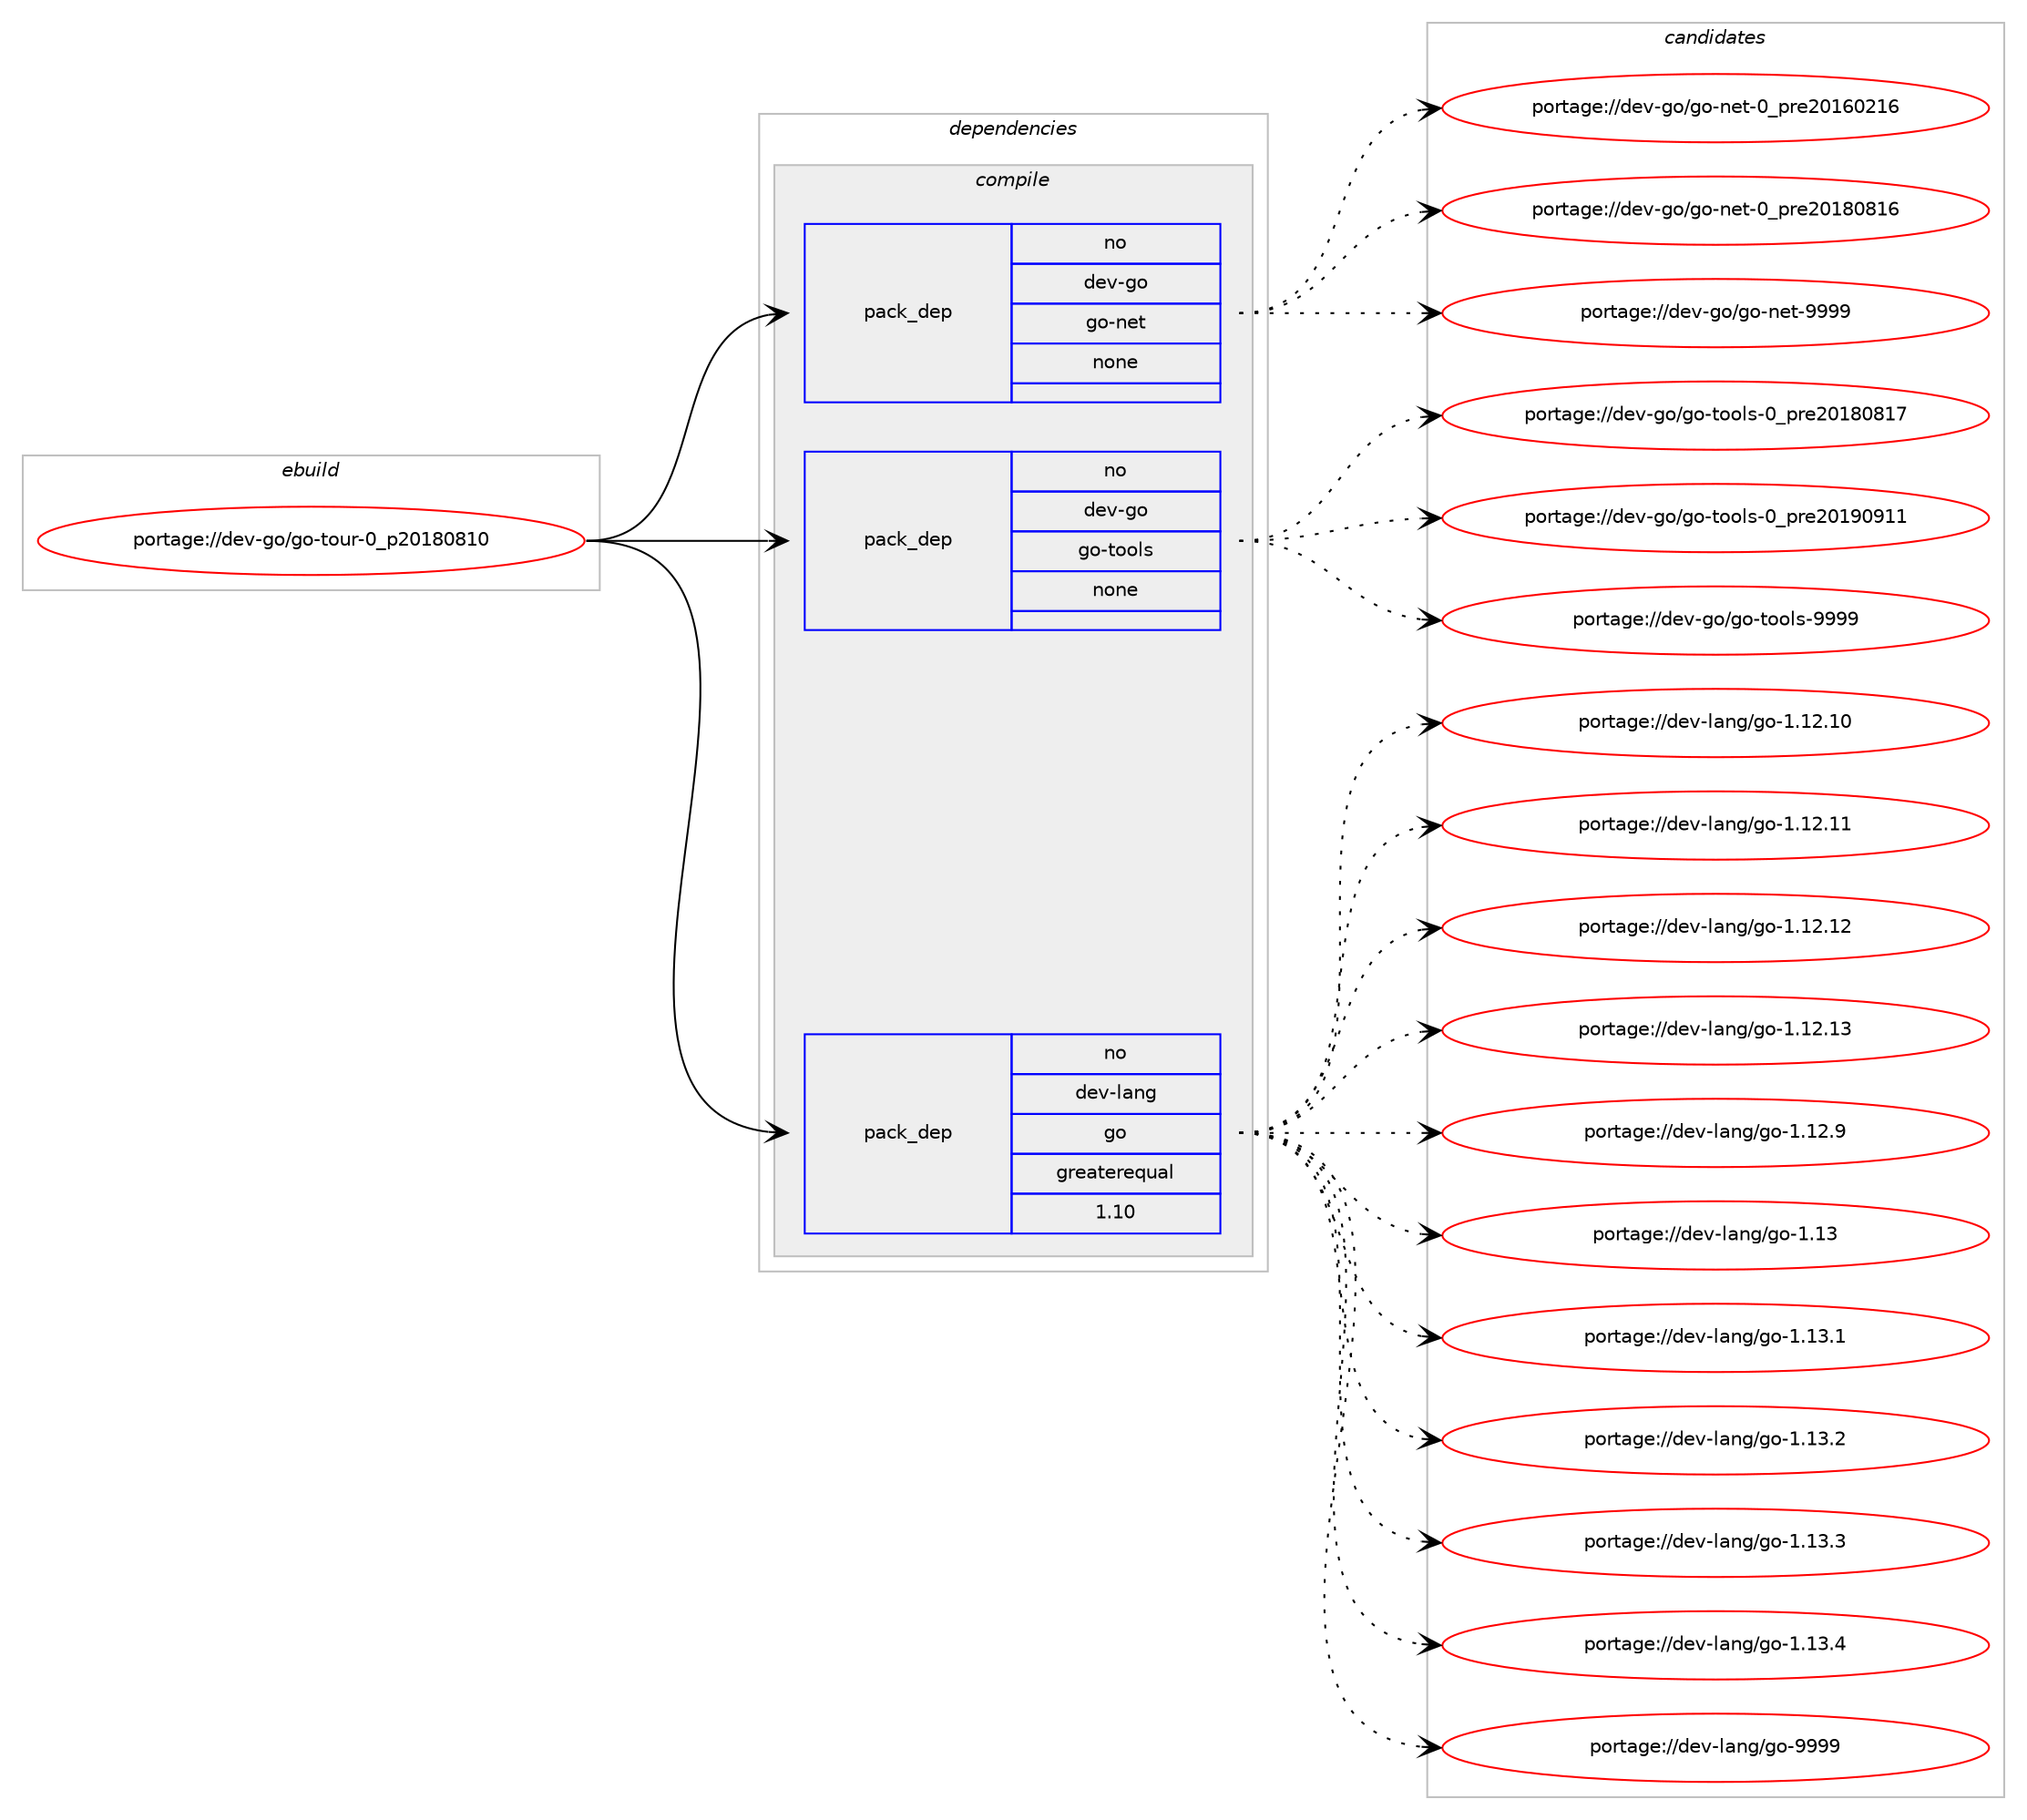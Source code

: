 digraph prolog {

# *************
# Graph options
# *************

newrank=true;
concentrate=true;
compound=true;
graph [rankdir=LR,fontname=Helvetica,fontsize=10,ranksep=1.5];#, ranksep=2.5, nodesep=0.2];
edge  [arrowhead=vee];
node  [fontname=Helvetica,fontsize=10];

# **********
# The ebuild
# **********

subgraph cluster_leftcol {
color=gray;
rank=same;
label=<<i>ebuild</i>>;
id [label="portage://dev-go/go-tour-0_p20180810", color=red, width=4, href="../dev-go/go-tour-0_p20180810.svg"];
}

# ****************
# The dependencies
# ****************

subgraph cluster_midcol {
color=gray;
label=<<i>dependencies</i>>;
subgraph cluster_compile {
fillcolor="#eeeeee";
style=filled;
label=<<i>compile</i>>;
subgraph pack45491 {
dependency60878 [label=<<TABLE BORDER="0" CELLBORDER="1" CELLSPACING="0" CELLPADDING="4" WIDTH="220"><TR><TD ROWSPAN="6" CELLPADDING="30">pack_dep</TD></TR><TR><TD WIDTH="110">no</TD></TR><TR><TD>dev-go</TD></TR><TR><TD>go-net</TD></TR><TR><TD>none</TD></TR><TR><TD></TD></TR></TABLE>>, shape=none, color=blue];
}
id:e -> dependency60878:w [weight=20,style="solid",arrowhead="vee"];
subgraph pack45492 {
dependency60879 [label=<<TABLE BORDER="0" CELLBORDER="1" CELLSPACING="0" CELLPADDING="4" WIDTH="220"><TR><TD ROWSPAN="6" CELLPADDING="30">pack_dep</TD></TR><TR><TD WIDTH="110">no</TD></TR><TR><TD>dev-go</TD></TR><TR><TD>go-tools</TD></TR><TR><TD>none</TD></TR><TR><TD></TD></TR></TABLE>>, shape=none, color=blue];
}
id:e -> dependency60879:w [weight=20,style="solid",arrowhead="vee"];
subgraph pack45493 {
dependency60880 [label=<<TABLE BORDER="0" CELLBORDER="1" CELLSPACING="0" CELLPADDING="4" WIDTH="220"><TR><TD ROWSPAN="6" CELLPADDING="30">pack_dep</TD></TR><TR><TD WIDTH="110">no</TD></TR><TR><TD>dev-lang</TD></TR><TR><TD>go</TD></TR><TR><TD>greaterequal</TD></TR><TR><TD>1.10</TD></TR></TABLE>>, shape=none, color=blue];
}
id:e -> dependency60880:w [weight=20,style="solid",arrowhead="vee"];
}
subgraph cluster_compileandrun {
fillcolor="#eeeeee";
style=filled;
label=<<i>compile and run</i>>;
}
subgraph cluster_run {
fillcolor="#eeeeee";
style=filled;
label=<<i>run</i>>;
}
}

# **************
# The candidates
# **************

subgraph cluster_choices {
rank=same;
color=gray;
label=<<i>candidates</i>>;

subgraph choice45491 {
color=black;
nodesep=1;
choiceportage1001011184510311147103111451101011164548951121141015048495448504954 [label="portage://dev-go/go-net-0_pre20160216", color=red, width=4,href="../dev-go/go-net-0_pre20160216.svg"];
choiceportage1001011184510311147103111451101011164548951121141015048495648564954 [label="portage://dev-go/go-net-0_pre20180816", color=red, width=4,href="../dev-go/go-net-0_pre20180816.svg"];
choiceportage1001011184510311147103111451101011164557575757 [label="portage://dev-go/go-net-9999", color=red, width=4,href="../dev-go/go-net-9999.svg"];
dependency60878:e -> choiceportage1001011184510311147103111451101011164548951121141015048495448504954:w [style=dotted,weight="100"];
dependency60878:e -> choiceportage1001011184510311147103111451101011164548951121141015048495648564954:w [style=dotted,weight="100"];
dependency60878:e -> choiceportage1001011184510311147103111451101011164557575757:w [style=dotted,weight="100"];
}
subgraph choice45492 {
color=black;
nodesep=1;
choiceportage1001011184510311147103111451161111111081154548951121141015048495648564955 [label="portage://dev-go/go-tools-0_pre20180817", color=red, width=4,href="../dev-go/go-tools-0_pre20180817.svg"];
choiceportage1001011184510311147103111451161111111081154548951121141015048495748574949 [label="portage://dev-go/go-tools-0_pre20190911", color=red, width=4,href="../dev-go/go-tools-0_pre20190911.svg"];
choiceportage1001011184510311147103111451161111111081154557575757 [label="portage://dev-go/go-tools-9999", color=red, width=4,href="../dev-go/go-tools-9999.svg"];
dependency60879:e -> choiceportage1001011184510311147103111451161111111081154548951121141015048495648564955:w [style=dotted,weight="100"];
dependency60879:e -> choiceportage1001011184510311147103111451161111111081154548951121141015048495748574949:w [style=dotted,weight="100"];
dependency60879:e -> choiceportage1001011184510311147103111451161111111081154557575757:w [style=dotted,weight="100"];
}
subgraph choice45493 {
color=black;
nodesep=1;
choiceportage1001011184510897110103471031114549464950464948 [label="portage://dev-lang/go-1.12.10", color=red, width=4,href="../dev-lang/go-1.12.10.svg"];
choiceportage1001011184510897110103471031114549464950464949 [label="portage://dev-lang/go-1.12.11", color=red, width=4,href="../dev-lang/go-1.12.11.svg"];
choiceportage1001011184510897110103471031114549464950464950 [label="portage://dev-lang/go-1.12.12", color=red, width=4,href="../dev-lang/go-1.12.12.svg"];
choiceportage1001011184510897110103471031114549464950464951 [label="portage://dev-lang/go-1.12.13", color=red, width=4,href="../dev-lang/go-1.12.13.svg"];
choiceportage10010111845108971101034710311145494649504657 [label="portage://dev-lang/go-1.12.9", color=red, width=4,href="../dev-lang/go-1.12.9.svg"];
choiceportage1001011184510897110103471031114549464951 [label="portage://dev-lang/go-1.13", color=red, width=4,href="../dev-lang/go-1.13.svg"];
choiceportage10010111845108971101034710311145494649514649 [label="portage://dev-lang/go-1.13.1", color=red, width=4,href="../dev-lang/go-1.13.1.svg"];
choiceportage10010111845108971101034710311145494649514650 [label="portage://dev-lang/go-1.13.2", color=red, width=4,href="../dev-lang/go-1.13.2.svg"];
choiceportage10010111845108971101034710311145494649514651 [label="portage://dev-lang/go-1.13.3", color=red, width=4,href="../dev-lang/go-1.13.3.svg"];
choiceportage10010111845108971101034710311145494649514652 [label="portage://dev-lang/go-1.13.4", color=red, width=4,href="../dev-lang/go-1.13.4.svg"];
choiceportage1001011184510897110103471031114557575757 [label="portage://dev-lang/go-9999", color=red, width=4,href="../dev-lang/go-9999.svg"];
dependency60880:e -> choiceportage1001011184510897110103471031114549464950464948:w [style=dotted,weight="100"];
dependency60880:e -> choiceportage1001011184510897110103471031114549464950464949:w [style=dotted,weight="100"];
dependency60880:e -> choiceportage1001011184510897110103471031114549464950464950:w [style=dotted,weight="100"];
dependency60880:e -> choiceportage1001011184510897110103471031114549464950464951:w [style=dotted,weight="100"];
dependency60880:e -> choiceportage10010111845108971101034710311145494649504657:w [style=dotted,weight="100"];
dependency60880:e -> choiceportage1001011184510897110103471031114549464951:w [style=dotted,weight="100"];
dependency60880:e -> choiceportage10010111845108971101034710311145494649514649:w [style=dotted,weight="100"];
dependency60880:e -> choiceportage10010111845108971101034710311145494649514650:w [style=dotted,weight="100"];
dependency60880:e -> choiceportage10010111845108971101034710311145494649514651:w [style=dotted,weight="100"];
dependency60880:e -> choiceportage10010111845108971101034710311145494649514652:w [style=dotted,weight="100"];
dependency60880:e -> choiceportage1001011184510897110103471031114557575757:w [style=dotted,weight="100"];
}
}

}
